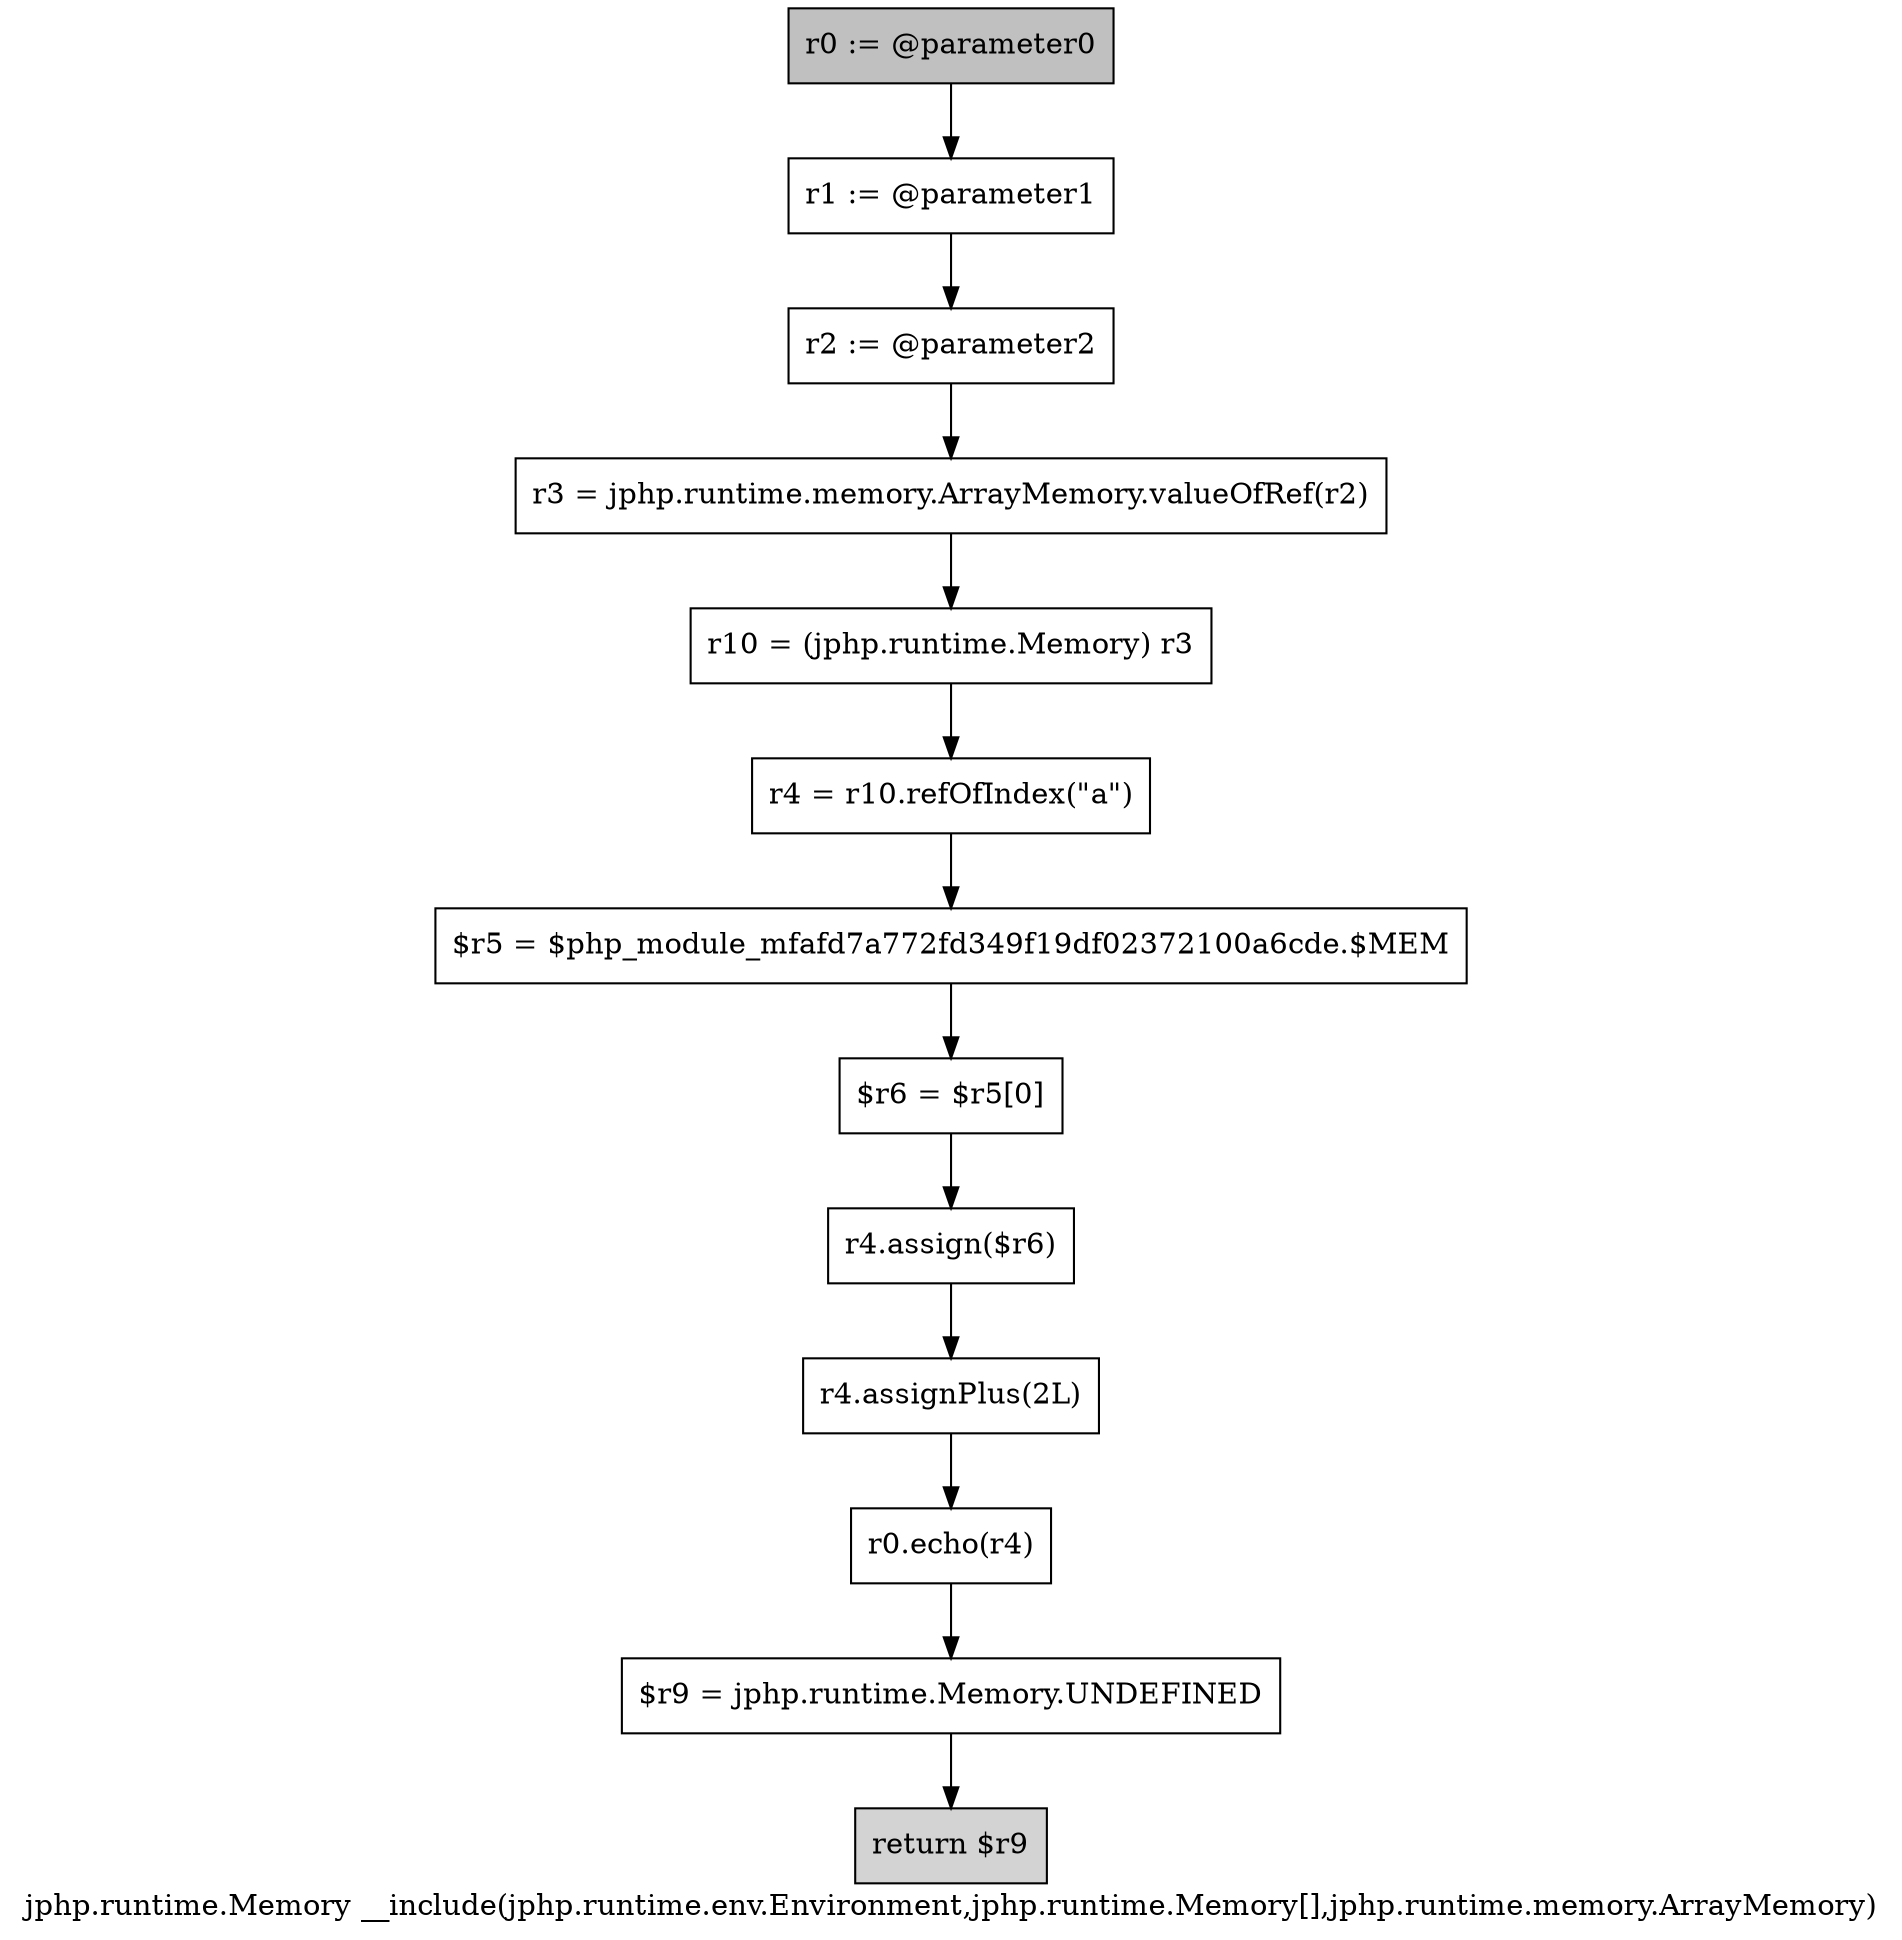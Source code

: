 digraph "jphp.runtime.Memory __include(jphp.runtime.env.Environment,jphp.runtime.Memory[],jphp.runtime.memory.ArrayMemory)" {
    label="jphp.runtime.Memory __include(jphp.runtime.env.Environment,jphp.runtime.Memory[],jphp.runtime.memory.ArrayMemory)";
    node [shape=box];
    "0" [style=filled,fillcolor=gray,label="r0 := @parameter0",];
    "1" [label="r1 := @parameter1",];
    "0"->"1";
    "2" [label="r2 := @parameter2",];
    "1"->"2";
    "3" [label="r3 = jphp.runtime.memory.ArrayMemory.valueOfRef(r2)",];
    "2"->"3";
    "4" [label="r10 = (jphp.runtime.Memory) r3",];
    "3"->"4";
    "5" [label="r4 = r10.refOfIndex(\"a\")",];
    "4"->"5";
    "6" [label="$r5 = $php_module_mfafd7a772fd349f19df02372100a6cde.$MEM",];
    "5"->"6";
    "7" [label="$r6 = $r5[0]",];
    "6"->"7";
    "8" [label="r4.assign($r6)",];
    "7"->"8";
    "9" [label="r4.assignPlus(2L)",];
    "8"->"9";
    "10" [label="r0.echo(r4)",];
    "9"->"10";
    "11" [label="$r9 = jphp.runtime.Memory.UNDEFINED",];
    "10"->"11";
    "12" [style=filled,fillcolor=lightgray,label="return $r9",];
    "11"->"12";
}
